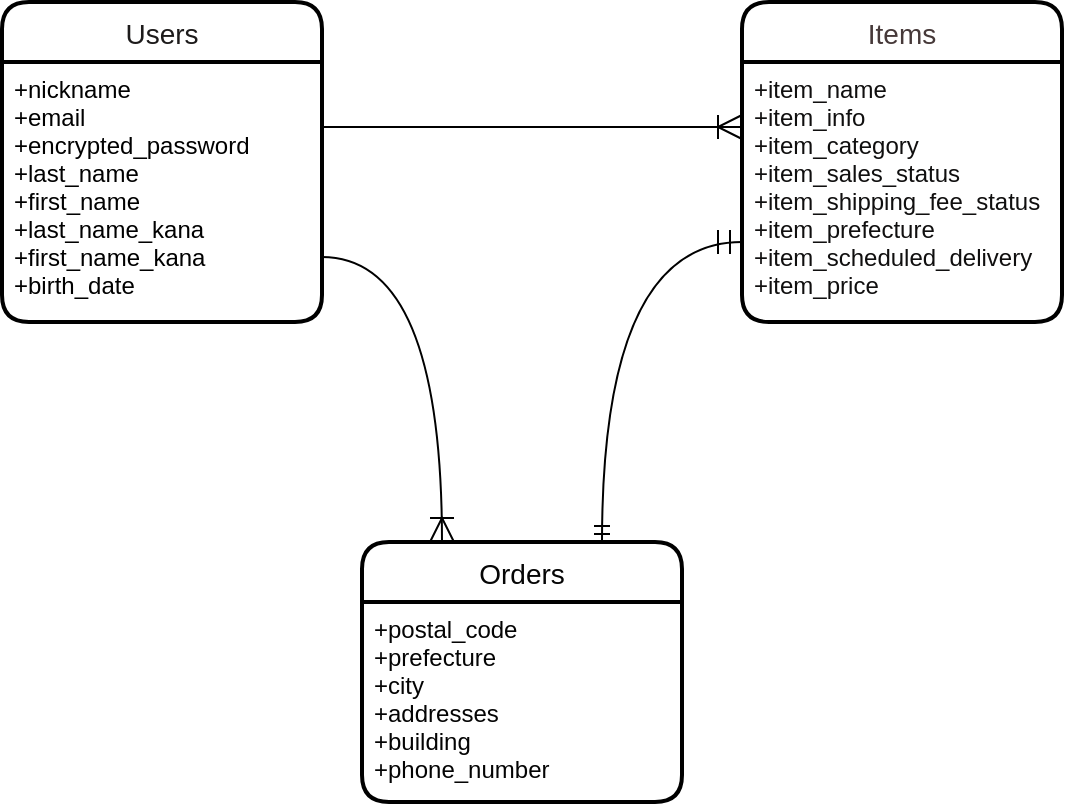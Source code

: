 <mxfile>
    <diagram id="I_yBi3bKic_hNpOBrhP3" name="Page-1">
        <mxGraphModel dx="732" dy="667" grid="1" gridSize="10" guides="1" tooltips="1" connect="1" arrows="1" fold="1" page="1" pageScale="1" pageWidth="827" pageHeight="1169" math="0" shadow="0">
            <root>
                <mxCell id="0"/>
                <mxCell id="1" parent="0"/>
                <mxCell id="31" value="Users" style="swimlane;childLayout=stackLayout;horizontal=1;startSize=30;horizontalStack=0;rounded=1;fontSize=14;fontStyle=0;strokeWidth=2;resizeParent=0;resizeLast=1;shadow=0;dashed=0;align=center;fontColor=#1d1b1b;" vertex="1" parent="1">
                    <mxGeometry x="90" y="110" width="160" height="160" as="geometry"/>
                </mxCell>
                <mxCell id="32" value="+nickname&#10;+email&#10;+encrypted_password&#10;+last_name&#10;+first_name&#10;+last_name_kana&#10;+first_name_kana&#10;+birth_date" style="align=left;strokeColor=none;fillColor=none;spacingLeft=4;fontSize=12;verticalAlign=top;resizable=0;rotatable=0;part=1;fontColor=#000000;" vertex="1" parent="31">
                    <mxGeometry y="30" width="160" height="130" as="geometry"/>
                </mxCell>
                <mxCell id="33" value="Items" style="swimlane;childLayout=stackLayout;horizontal=1;startSize=30;horizontalStack=0;rounded=1;fontSize=14;fontStyle=0;strokeWidth=2;resizeParent=0;resizeLast=1;shadow=0;dashed=0;align=center;fontColor=#463939;" vertex="1" parent="1">
                    <mxGeometry x="460" y="110" width="160" height="160" as="geometry"/>
                </mxCell>
                <mxCell id="34" value="+item_name&#10;+item_info&#10;+item_category&#10;+item_sales_status &#10;+item_shipping_fee_status&#10;+item_prefecture&#10;+item_scheduled_delivery&#10;+item_price" style="align=left;strokeColor=none;fillColor=none;spacingLeft=4;fontSize=12;verticalAlign=top;resizable=0;rotatable=0;part=1;fontColor=#100f0f;" vertex="1" parent="33">
                    <mxGeometry y="30" width="160" height="130" as="geometry"/>
                </mxCell>
                <mxCell id="36" value="" style="fontSize=12;html=1;endArrow=ERoneToMany;fontColor=#F0F0F0;exitX=1;exitY=0.25;exitDx=0;exitDy=0;entryX=0;entryY=0.25;entryDx=0;entryDy=0;verticalAlign=middle;edgeStyle=entityRelationEdgeStyle;endSize=10;" edge="1" parent="1" source="32" target="34">
                    <mxGeometry width="100" height="100" relative="1" as="geometry">
                        <mxPoint x="240" y="210" as="sourcePoint"/>
                        <mxPoint x="430" y="250" as="targetPoint"/>
                    </mxGeometry>
                </mxCell>
                <mxCell id="37" value="Orders" style="swimlane;childLayout=stackLayout;horizontal=1;startSize=30;horizontalStack=0;rounded=1;fontSize=14;fontStyle=0;strokeWidth=2;resizeParent=0;resizeLast=1;shadow=0;dashed=0;align=center;fontColor=#050505;" vertex="1" parent="1">
                    <mxGeometry x="270" y="380" width="160" height="130" as="geometry"/>
                </mxCell>
                <mxCell id="38" value="+postal_code&#10;+prefecture&#10;+city &#10;+addresses&#10;+building &#10;+phone_number&#10;" style="align=left;strokeColor=none;fillColor=none;spacingLeft=4;fontSize=12;verticalAlign=top;resizable=0;rotatable=0;part=1;fontColor=#040404;" vertex="1" parent="37">
                    <mxGeometry y="30" width="160" height="100" as="geometry"/>
                </mxCell>
                <mxCell id="39" value="" style="edgeStyle=orthogonalEdgeStyle;fontSize=12;html=1;endArrow=ERoneToMany;fontColor=#F0F0F0;exitX=1;exitY=0.75;exitDx=0;exitDy=0;curved=1;entryX=0.25;entryY=0;entryDx=0;entryDy=0;endSize=10;" edge="1" parent="1" source="32" target="37">
                    <mxGeometry width="100" height="100" relative="1" as="geometry">
                        <mxPoint x="330" y="350" as="sourcePoint"/>
                        <mxPoint x="310" y="370" as="targetPoint"/>
                    </mxGeometry>
                </mxCell>
                <mxCell id="40" value="" style="edgeStyle=orthogonalEdgeStyle;fontSize=12;html=1;endArrow=ERmandOne;startArrow=ERmandOne;fontColor=#F0F0F0;endSize=10;curved=1;entryX=0;entryY=0.75;entryDx=0;entryDy=0;exitX=0.75;exitY=0;exitDx=0;exitDy=0;" edge="1" parent="1" source="37" target="33">
                    <mxGeometry width="100" height="100" relative="1" as="geometry">
                        <mxPoint x="330" y="350" as="sourcePoint"/>
                        <mxPoint x="430" y="250" as="targetPoint"/>
                    </mxGeometry>
                </mxCell>
            </root>
        </mxGraphModel>
    </diagram>
</mxfile>
